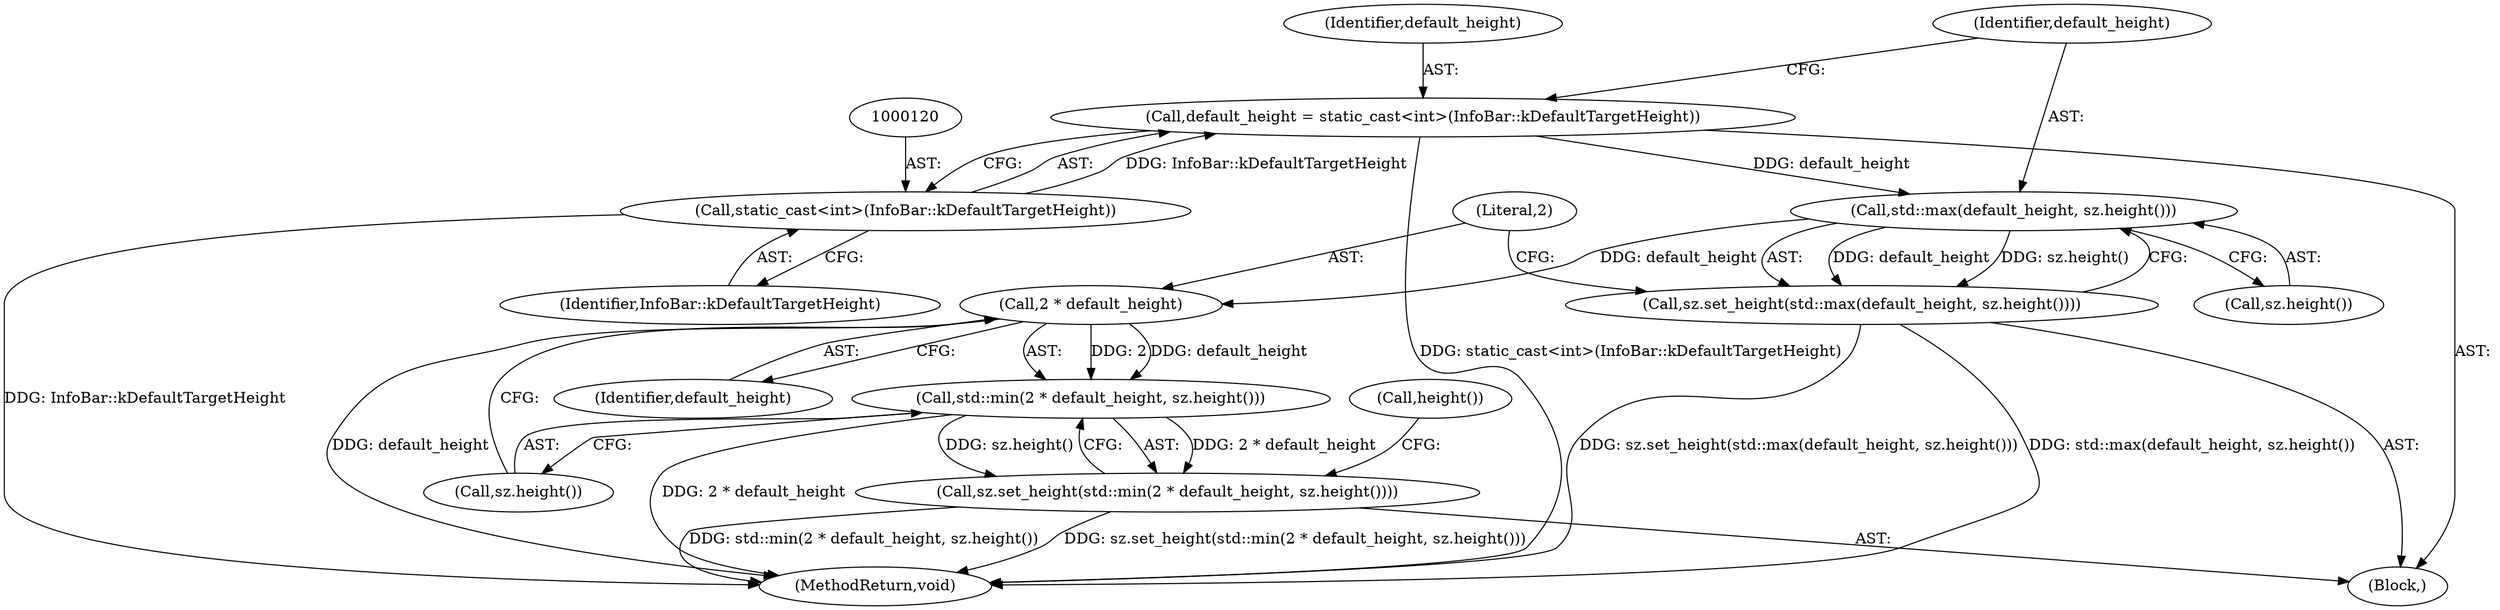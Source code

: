 digraph "1_Chrome_fc3c351a3d995f73ead5c92354396a7ec2b14e3f_6@del" {
"1000117" [label="(Call,default_height = static_cast<int>(InfoBar::kDefaultTargetHeight))"];
"1000119" [label="(Call,static_cast<int>(InfoBar::kDefaultTargetHeight))"];
"1000123" [label="(Call,std::max(default_height, sz.height()))"];
"1000122" [label="(Call,sz.set_height(std::max(default_height, sz.height())))"];
"1000128" [label="(Call,2 * default_height)"];
"1000127" [label="(Call,std::min(2 * default_height, sz.height()))"];
"1000126" [label="(Call,sz.set_height(std::min(2 * default_height, sz.height())))"];
"1000121" [label="(Identifier,InfoBar::kDefaultTargetHeight)"];
"1000127" [label="(Call,std::min(2 * default_height, sz.height()))"];
"1000129" [label="(Literal,2)"];
"1000123" [label="(Call,std::max(default_height, sz.height()))"];
"1000102" [label="(Block,)"];
"1000131" [label="(Call,sz.height())"];
"1000126" [label="(Call,sz.set_height(std::min(2 * default_height, sz.height())))"];
"1000134" [label="(Call,height())"];
"1000141" [label="(MethodReturn,void)"];
"1000124" [label="(Identifier,default_height)"];
"1000119" [label="(Call,static_cast<int>(InfoBar::kDefaultTargetHeight))"];
"1000128" [label="(Call,2 * default_height)"];
"1000122" [label="(Call,sz.set_height(std::max(default_height, sz.height())))"];
"1000125" [label="(Call,sz.height())"];
"1000118" [label="(Identifier,default_height)"];
"1000130" [label="(Identifier,default_height)"];
"1000117" [label="(Call,default_height = static_cast<int>(InfoBar::kDefaultTargetHeight))"];
"1000117" -> "1000102"  [label="AST: "];
"1000117" -> "1000119"  [label="CFG: "];
"1000118" -> "1000117"  [label="AST: "];
"1000119" -> "1000117"  [label="AST: "];
"1000124" -> "1000117"  [label="CFG: "];
"1000117" -> "1000141"  [label="DDG: static_cast<int>(InfoBar::kDefaultTargetHeight)"];
"1000119" -> "1000117"  [label="DDG: InfoBar::kDefaultTargetHeight"];
"1000117" -> "1000123"  [label="DDG: default_height"];
"1000119" -> "1000121"  [label="CFG: "];
"1000120" -> "1000119"  [label="AST: "];
"1000121" -> "1000119"  [label="AST: "];
"1000119" -> "1000141"  [label="DDG: InfoBar::kDefaultTargetHeight"];
"1000123" -> "1000122"  [label="AST: "];
"1000123" -> "1000125"  [label="CFG: "];
"1000124" -> "1000123"  [label="AST: "];
"1000125" -> "1000123"  [label="AST: "];
"1000122" -> "1000123"  [label="CFG: "];
"1000123" -> "1000122"  [label="DDG: default_height"];
"1000123" -> "1000122"  [label="DDG: sz.height()"];
"1000123" -> "1000128"  [label="DDG: default_height"];
"1000122" -> "1000102"  [label="AST: "];
"1000129" -> "1000122"  [label="CFG: "];
"1000122" -> "1000141"  [label="DDG: std::max(default_height, sz.height())"];
"1000122" -> "1000141"  [label="DDG: sz.set_height(std::max(default_height, sz.height()))"];
"1000128" -> "1000127"  [label="AST: "];
"1000128" -> "1000130"  [label="CFG: "];
"1000129" -> "1000128"  [label="AST: "];
"1000130" -> "1000128"  [label="AST: "];
"1000131" -> "1000128"  [label="CFG: "];
"1000128" -> "1000141"  [label="DDG: default_height"];
"1000128" -> "1000127"  [label="DDG: 2"];
"1000128" -> "1000127"  [label="DDG: default_height"];
"1000127" -> "1000126"  [label="AST: "];
"1000127" -> "1000131"  [label="CFG: "];
"1000131" -> "1000127"  [label="AST: "];
"1000126" -> "1000127"  [label="CFG: "];
"1000127" -> "1000141"  [label="DDG: 2 * default_height"];
"1000127" -> "1000126"  [label="DDG: 2 * default_height"];
"1000127" -> "1000126"  [label="DDG: sz.height()"];
"1000126" -> "1000102"  [label="AST: "];
"1000134" -> "1000126"  [label="CFG: "];
"1000126" -> "1000141"  [label="DDG: std::min(2 * default_height, sz.height())"];
"1000126" -> "1000141"  [label="DDG: sz.set_height(std::min(2 * default_height, sz.height()))"];
}
